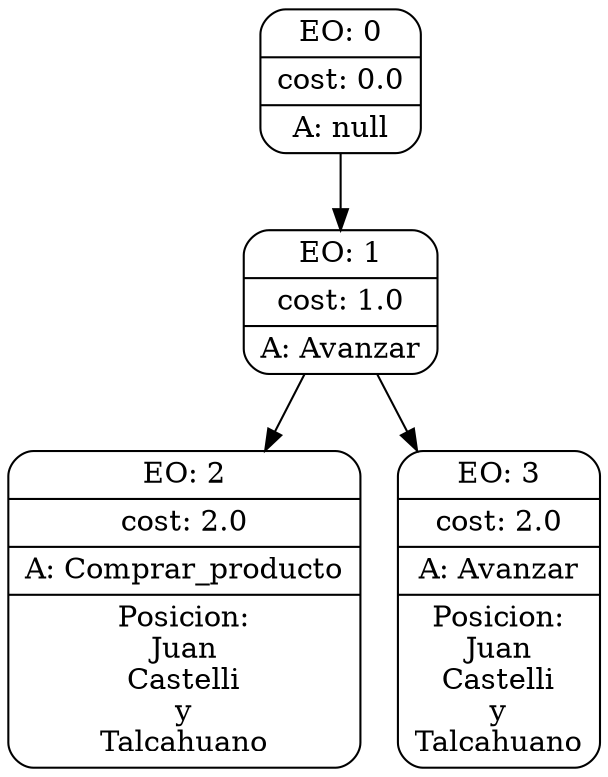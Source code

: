 digraph g {
node [shape = Mrecord];
nodo0[label="{EO: 0|cost: 0.0|A: null}"]
nodo1[label="{EO: 1|cost: 1.0|A: Avanzar}"]
nodo2[label="{EO: 2|cost: 2.0|A: Comprar_producto|Posicion:\nJuan\nCastelli\ny\nTalcahuano}"]

nodo1 -> nodo2;
nodo3[label="{EO: 3|cost: 2.0|A: Avanzar|Posicion:\nJuan\nCastelli\ny\nTalcahuano}"]

nodo1 -> nodo3;

nodo0 -> nodo1;


}
